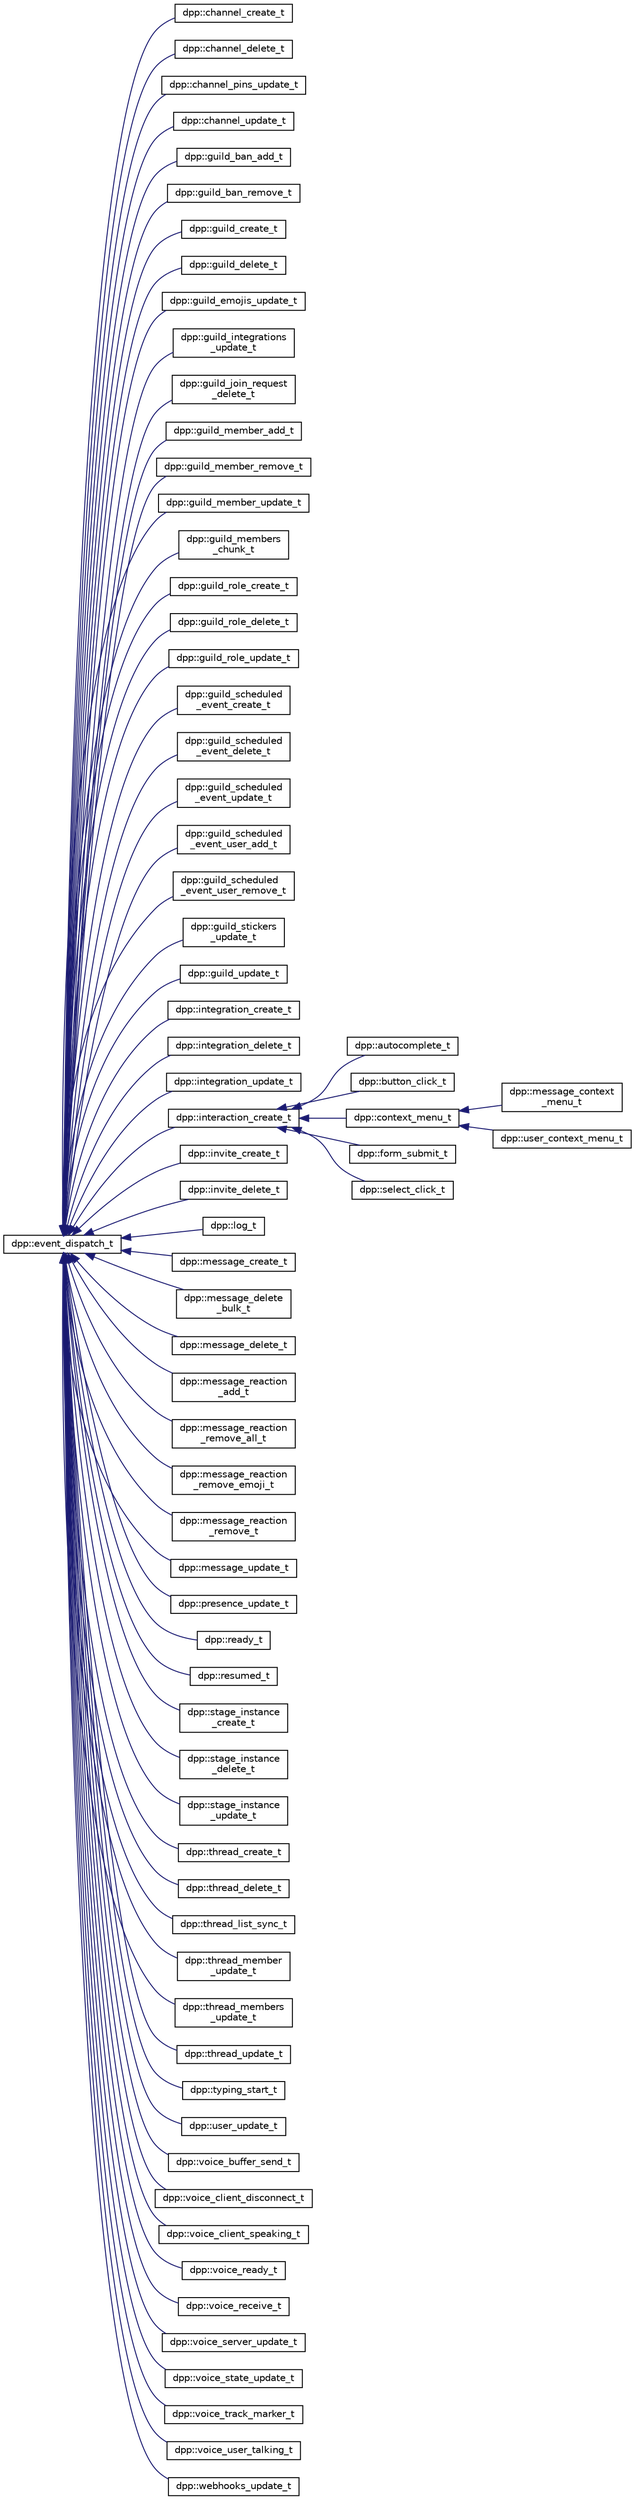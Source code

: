 digraph "Graphical Class Hierarchy"
{
 // INTERACTIVE_SVG=YES
 // LATEX_PDF_SIZE
  bgcolor="transparent";
  edge [fontname="Helvetica",fontsize="10",labelfontname="Helvetica",labelfontsize="10"];
  node [fontname="Helvetica",fontsize="10",shape=record];
  rankdir="LR";
  Node0 [label="dpp::event_dispatch_t",height=0.2,width=0.4,color="black",URL="$structdpp_1_1event__dispatch__t.html",tooltip="Base event parameter struct. Each event you receive from the library will have its parameter derived ..."];
  Node0 -> Node1 [dir="back",color="midnightblue",fontsize="10",style="solid",fontname="Helvetica"];
  Node1 [label="dpp::channel_create_t",height=0.2,width=0.4,color="black",URL="$structdpp_1_1channel__create__t.html",tooltip="Create channel."];
  Node0 -> Node2 [dir="back",color="midnightblue",fontsize="10",style="solid",fontname="Helvetica"];
  Node2 [label="dpp::channel_delete_t",height=0.2,width=0.4,color="black",URL="$structdpp_1_1channel__delete__t.html",tooltip="Delete channel."];
  Node0 -> Node3 [dir="back",color="midnightblue",fontsize="10",style="solid",fontname="Helvetica"];
  Node3 [label="dpp::channel_pins_update_t",height=0.2,width=0.4,color="black",URL="$structdpp_1_1channel__pins__update__t.html",tooltip="Channel pins update."];
  Node0 -> Node4 [dir="back",color="midnightblue",fontsize="10",style="solid",fontname="Helvetica"];
  Node4 [label="dpp::channel_update_t",height=0.2,width=0.4,color="black",URL="$structdpp_1_1channel__update__t.html",tooltip="Update channel."];
  Node0 -> Node5 [dir="back",color="midnightblue",fontsize="10",style="solid",fontname="Helvetica"];
  Node5 [label="dpp::guild_ban_add_t",height=0.2,width=0.4,color="black",URL="$structdpp_1_1guild__ban__add__t.html",tooltip="Guild ban add."];
  Node0 -> Node6 [dir="back",color="midnightblue",fontsize="10",style="solid",fontname="Helvetica"];
  Node6 [label="dpp::guild_ban_remove_t",height=0.2,width=0.4,color="black",URL="$structdpp_1_1guild__ban__remove__t.html",tooltip="Guild ban remove."];
  Node0 -> Node7 [dir="back",color="midnightblue",fontsize="10",style="solid",fontname="Helvetica"];
  Node7 [label="dpp::guild_create_t",height=0.2,width=0.4,color="black",URL="$structdpp_1_1guild__create__t.html",tooltip="Create guild."];
  Node0 -> Node8 [dir="back",color="midnightblue",fontsize="10",style="solid",fontname="Helvetica"];
  Node8 [label="dpp::guild_delete_t",height=0.2,width=0.4,color="black",URL="$structdpp_1_1guild__delete__t.html",tooltip="Delete guild."];
  Node0 -> Node9 [dir="back",color="midnightblue",fontsize="10",style="solid",fontname="Helvetica"];
  Node9 [label="dpp::guild_emojis_update_t",height=0.2,width=0.4,color="black",URL="$structdpp_1_1guild__emojis__update__t.html",tooltip="Guild emojis update."];
  Node0 -> Node10 [dir="back",color="midnightblue",fontsize="10",style="solid",fontname="Helvetica"];
  Node10 [label="dpp::guild_integrations\l_update_t",height=0.2,width=0.4,color="black",URL="$structdpp_1_1guild__integrations__update__t.html",tooltip="Guild integrations update."];
  Node0 -> Node11 [dir="back",color="midnightblue",fontsize="10",style="solid",fontname="Helvetica"];
  Node11 [label="dpp::guild_join_request\l_delete_t",height=0.2,width=0.4,color="black",URL="$structdpp_1_1guild__join__request__delete__t.html",tooltip="Guild join request delete (user declined membership screening)"];
  Node0 -> Node12 [dir="back",color="midnightblue",fontsize="10",style="solid",fontname="Helvetica"];
  Node12 [label="dpp::guild_member_add_t",height=0.2,width=0.4,color="black",URL="$structdpp_1_1guild__member__add__t.html",tooltip="Guild member add."];
  Node0 -> Node13 [dir="back",color="midnightblue",fontsize="10",style="solid",fontname="Helvetica"];
  Node13 [label="dpp::guild_member_remove_t",height=0.2,width=0.4,color="black",URL="$structdpp_1_1guild__member__remove__t.html",tooltip="Guild member remove."];
  Node0 -> Node14 [dir="back",color="midnightblue",fontsize="10",style="solid",fontname="Helvetica"];
  Node14 [label="dpp::guild_member_update_t",height=0.2,width=0.4,color="black",URL="$structdpp_1_1guild__member__update__t.html",tooltip="Guild member update."];
  Node0 -> Node15 [dir="back",color="midnightblue",fontsize="10",style="solid",fontname="Helvetica"];
  Node15 [label="dpp::guild_members\l_chunk_t",height=0.2,width=0.4,color="black",URL="$structdpp_1_1guild__members__chunk__t.html",tooltip="Guild members chunk."];
  Node0 -> Node16 [dir="back",color="midnightblue",fontsize="10",style="solid",fontname="Helvetica"];
  Node16 [label="dpp::guild_role_create_t",height=0.2,width=0.4,color="black",URL="$structdpp_1_1guild__role__create__t.html",tooltip="Guild role create."];
  Node0 -> Node17 [dir="back",color="midnightblue",fontsize="10",style="solid",fontname="Helvetica"];
  Node17 [label="dpp::guild_role_delete_t",height=0.2,width=0.4,color="black",URL="$structdpp_1_1guild__role__delete__t.html",tooltip="Guild role delete."];
  Node0 -> Node18 [dir="back",color="midnightblue",fontsize="10",style="solid",fontname="Helvetica"];
  Node18 [label="dpp::guild_role_update_t",height=0.2,width=0.4,color="black",URL="$structdpp_1_1guild__role__update__t.html",tooltip="Guild role update."];
  Node0 -> Node19 [dir="back",color="midnightblue",fontsize="10",style="solid",fontname="Helvetica"];
  Node19 [label="dpp::guild_scheduled\l_event_create_t",height=0.2,width=0.4,color="black",URL="$structdpp_1_1guild__scheduled__event__create__t.html",tooltip="Create scheduled event."];
  Node0 -> Node20 [dir="back",color="midnightblue",fontsize="10",style="solid",fontname="Helvetica"];
  Node20 [label="dpp::guild_scheduled\l_event_delete_t",height=0.2,width=0.4,color="black",URL="$structdpp_1_1guild__scheduled__event__delete__t.html",tooltip="Delete scheduled event."];
  Node0 -> Node21 [dir="back",color="midnightblue",fontsize="10",style="solid",fontname="Helvetica"];
  Node21 [label="dpp::guild_scheduled\l_event_update_t",height=0.2,width=0.4,color="black",URL="$structdpp_1_1guild__scheduled__event__update__t.html",tooltip="Create scheduled event."];
  Node0 -> Node22 [dir="back",color="midnightblue",fontsize="10",style="solid",fontname="Helvetica"];
  Node22 [label="dpp::guild_scheduled\l_event_user_add_t",height=0.2,width=0.4,color="black",URL="$structdpp_1_1guild__scheduled__event__user__add__t.html",tooltip="Add user to scheduled event."];
  Node0 -> Node23 [dir="back",color="midnightblue",fontsize="10",style="solid",fontname="Helvetica"];
  Node23 [label="dpp::guild_scheduled\l_event_user_remove_t",height=0.2,width=0.4,color="black",URL="$structdpp_1_1guild__scheduled__event__user__remove__t.html",tooltip="Delete user from scheduled event."];
  Node0 -> Node24 [dir="back",color="midnightblue",fontsize="10",style="solid",fontname="Helvetica"];
  Node24 [label="dpp::guild_stickers\l_update_t",height=0.2,width=0.4,color="black",URL="$structdpp_1_1guild__stickers__update__t.html",tooltip="Update guild stickers."];
  Node0 -> Node25 [dir="back",color="midnightblue",fontsize="10",style="solid",fontname="Helvetica"];
  Node25 [label="dpp::guild_update_t",height=0.2,width=0.4,color="black",URL="$structdpp_1_1guild__update__t.html",tooltip="Guild update."];
  Node0 -> Node26 [dir="back",color="midnightblue",fontsize="10",style="solid",fontname="Helvetica"];
  Node26 [label="dpp::integration_create_t",height=0.2,width=0.4,color="black",URL="$structdpp_1_1integration__create__t.html",tooltip="Integration create."];
  Node0 -> Node27 [dir="back",color="midnightblue",fontsize="10",style="solid",fontname="Helvetica"];
  Node27 [label="dpp::integration_delete_t",height=0.2,width=0.4,color="black",URL="$structdpp_1_1integration__delete__t.html",tooltip="Integration delete."];
  Node0 -> Node28 [dir="back",color="midnightblue",fontsize="10",style="solid",fontname="Helvetica"];
  Node28 [label="dpp::integration_update_t",height=0.2,width=0.4,color="black",URL="$structdpp_1_1integration__update__t.html",tooltip="Integration update."];
  Node0 -> Node29 [dir="back",color="midnightblue",fontsize="10",style="solid",fontname="Helvetica"];
  Node29 [label="dpp::interaction_create_t",height=0.2,width=0.4,color="black",URL="$structdpp_1_1interaction__create__t.html",tooltip="Create interaction."];
  Node29 -> Node30 [dir="back",color="midnightblue",fontsize="10",style="solid",fontname="Helvetica"];
  Node30 [label="dpp::autocomplete_t",height=0.2,width=0.4,color="black",URL="$structdpp_1_1autocomplete__t.html",tooltip="Discord requests that we fill a list of auto completion choices for a command option."];
  Node29 -> Node31 [dir="back",color="midnightblue",fontsize="10",style="solid",fontname="Helvetica"];
  Node31 [label="dpp::button_click_t",height=0.2,width=0.4,color="black",URL="$structdpp_1_1button__click__t.html",tooltip="Click on button."];
  Node29 -> Node32 [dir="back",color="midnightblue",fontsize="10",style="solid",fontname="Helvetica"];
  Node32 [label="dpp::context_menu_t",height=0.2,width=0.4,color="black",URL="$structdpp_1_1context__menu__t.html",tooltip="Base class for context menu interactions, e.g. right click on user or message."];
  Node32 -> Node33 [dir="back",color="midnightblue",fontsize="10",style="solid",fontname="Helvetica"];
  Node33 [label="dpp::message_context\l_menu_t",height=0.2,width=0.4,color="black",URL="$structdpp_1_1message__context__menu__t.html",tooltip="Event parameter for context menu interactions for messages."];
  Node32 -> Node34 [dir="back",color="midnightblue",fontsize="10",style="solid",fontname="Helvetica"];
  Node34 [label="dpp::user_context_menu_t",height=0.2,width=0.4,color="black",URL="$structdpp_1_1user__context__menu__t.html",tooltip="Event parameter for context menu interactions for users."];
  Node29 -> Node35 [dir="back",color="midnightblue",fontsize="10",style="solid",fontname="Helvetica"];
  Node35 [label="dpp::form_submit_t",height=0.2,width=0.4,color="black",URL="$structdpp_1_1form__submit__t.html",tooltip=" "];
  Node29 -> Node36 [dir="back",color="midnightblue",fontsize="10",style="solid",fontname="Helvetica"];
  Node36 [label="dpp::select_click_t",height=0.2,width=0.4,color="black",URL="$structdpp_1_1select__click__t.html",tooltip="Click on select."];
  Node0 -> Node37 [dir="back",color="midnightblue",fontsize="10",style="solid",fontname="Helvetica"];
  Node37 [label="dpp::invite_create_t",height=0.2,width=0.4,color="black",URL="$structdpp_1_1invite__create__t.html",tooltip="Invite create."];
  Node0 -> Node38 [dir="back",color="midnightblue",fontsize="10",style="solid",fontname="Helvetica"];
  Node38 [label="dpp::invite_delete_t",height=0.2,width=0.4,color="black",URL="$structdpp_1_1invite__delete__t.html",tooltip="Invite delete."];
  Node0 -> Node39 [dir="back",color="midnightblue",fontsize="10",style="solid",fontname="Helvetica"];
  Node39 [label="dpp::log_t",height=0.2,width=0.4,color="black",URL="$structdpp_1_1log__t.html",tooltip="Log messages."];
  Node0 -> Node40 [dir="back",color="midnightblue",fontsize="10",style="solid",fontname="Helvetica"];
  Node40 [label="dpp::message_create_t",height=0.2,width=0.4,color="black",URL="$structdpp_1_1message__create__t.html",tooltip="Create message."];
  Node0 -> Node41 [dir="back",color="midnightblue",fontsize="10",style="solid",fontname="Helvetica"];
  Node41 [label="dpp::message_delete\l_bulk_t",height=0.2,width=0.4,color="black",URL="$structdpp_1_1message__delete__bulk__t.html",tooltip="Message delete bulk."];
  Node0 -> Node42 [dir="back",color="midnightblue",fontsize="10",style="solid",fontname="Helvetica"];
  Node42 [label="dpp::message_delete_t",height=0.2,width=0.4,color="black",URL="$structdpp_1_1message__delete__t.html",tooltip="Message Deleted."];
  Node0 -> Node43 [dir="back",color="midnightblue",fontsize="10",style="solid",fontname="Helvetica"];
  Node43 [label="dpp::message_reaction\l_add_t",height=0.2,width=0.4,color="black",URL="$structdpp_1_1message__reaction__add__t.html",tooltip="Message reaction add."];
  Node0 -> Node44 [dir="back",color="midnightblue",fontsize="10",style="solid",fontname="Helvetica"];
  Node44 [label="dpp::message_reaction\l_remove_all_t",height=0.2,width=0.4,color="black",URL="$structdpp_1_1message__reaction__remove__all__t.html",tooltip="Message remove all reactions."];
  Node0 -> Node45 [dir="back",color="midnightblue",fontsize="10",style="solid",fontname="Helvetica"];
  Node45 [label="dpp::message_reaction\l_remove_emoji_t",height=0.2,width=0.4,color="black",URL="$structdpp_1_1message__reaction__remove__emoji__t.html",tooltip="Message remove emoji."];
  Node0 -> Node46 [dir="back",color="midnightblue",fontsize="10",style="solid",fontname="Helvetica"];
  Node46 [label="dpp::message_reaction\l_remove_t",height=0.2,width=0.4,color="black",URL="$structdpp_1_1message__reaction__remove__t.html",tooltip="Message reaction remove."];
  Node0 -> Node47 [dir="back",color="midnightblue",fontsize="10",style="solid",fontname="Helvetica"];
  Node47 [label="dpp::message_update_t",height=0.2,width=0.4,color="black",URL="$structdpp_1_1message__update__t.html",tooltip="Message update."];
  Node0 -> Node48 [dir="back",color="midnightblue",fontsize="10",style="solid",fontname="Helvetica"];
  Node48 [label="dpp::presence_update_t",height=0.2,width=0.4,color="black",URL="$structdpp_1_1presence__update__t.html",tooltip="Presence update."];
  Node0 -> Node49 [dir="back",color="midnightblue",fontsize="10",style="solid",fontname="Helvetica"];
  Node49 [label="dpp::ready_t",height=0.2,width=0.4,color="black",URL="$structdpp_1_1ready__t.html",tooltip="Session ready."];
  Node0 -> Node50 [dir="back",color="midnightblue",fontsize="10",style="solid",fontname="Helvetica"];
  Node50 [label="dpp::resumed_t",height=0.2,width=0.4,color="black",URL="$structdpp_1_1resumed__t.html",tooltip="Session resumed."];
  Node0 -> Node51 [dir="back",color="midnightblue",fontsize="10",style="solid",fontname="Helvetica"];
  Node51 [label="dpp::stage_instance\l_create_t",height=0.2,width=0.4,color="black",URL="$structdpp_1_1stage__instance__create__t.html",tooltip="Create stage instance."];
  Node0 -> Node52 [dir="back",color="midnightblue",fontsize="10",style="solid",fontname="Helvetica"];
  Node52 [label="dpp::stage_instance\l_delete_t",height=0.2,width=0.4,color="black",URL="$structdpp_1_1stage__instance__delete__t.html",tooltip="Delete stage instance."];
  Node0 -> Node53 [dir="back",color="midnightblue",fontsize="10",style="solid",fontname="Helvetica"];
  Node53 [label="dpp::stage_instance\l_update_t",height=0.2,width=0.4,color="black",URL="$structdpp_1_1stage__instance__update__t.html",tooltip="Update stage instance."];
  Node0 -> Node54 [dir="back",color="midnightblue",fontsize="10",style="solid",fontname="Helvetica"];
  Node54 [label="dpp::thread_create_t",height=0.2,width=0.4,color="black",URL="$structdpp_1_1thread__create__t.html",tooltip="Thread Create."];
  Node0 -> Node55 [dir="back",color="midnightblue",fontsize="10",style="solid",fontname="Helvetica"];
  Node55 [label="dpp::thread_delete_t",height=0.2,width=0.4,color="black",URL="$structdpp_1_1thread__delete__t.html",tooltip="Thread Delete."];
  Node0 -> Node56 [dir="back",color="midnightblue",fontsize="10",style="solid",fontname="Helvetica"];
  Node56 [label="dpp::thread_list_sync_t",height=0.2,width=0.4,color="black",URL="$structdpp_1_1thread__list__sync__t.html",tooltip="Thread List Sync."];
  Node0 -> Node57 [dir="back",color="midnightblue",fontsize="10",style="solid",fontname="Helvetica"];
  Node57 [label="dpp::thread_member\l_update_t",height=0.2,width=0.4,color="black",URL="$structdpp_1_1thread__member__update__t.html",tooltip="Thread Member Update."];
  Node0 -> Node58 [dir="back",color="midnightblue",fontsize="10",style="solid",fontname="Helvetica"];
  Node58 [label="dpp::thread_members\l_update_t",height=0.2,width=0.4,color="black",URL="$structdpp_1_1thread__members__update__t.html",tooltip="Thread Members Update."];
  Node0 -> Node59 [dir="back",color="midnightblue",fontsize="10",style="solid",fontname="Helvetica"];
  Node59 [label="dpp::thread_update_t",height=0.2,width=0.4,color="black",URL="$structdpp_1_1thread__update__t.html",tooltip="Thread Update."];
  Node0 -> Node60 [dir="back",color="midnightblue",fontsize="10",style="solid",fontname="Helvetica"];
  Node60 [label="dpp::typing_start_t",height=0.2,width=0.4,color="black",URL="$structdpp_1_1typing__start__t.html",tooltip="Typing start."];
  Node0 -> Node61 [dir="back",color="midnightblue",fontsize="10",style="solid",fontname="Helvetica"];
  Node61 [label="dpp::user_update_t",height=0.2,width=0.4,color="black",URL="$structdpp_1_1user__update__t.html",tooltip="User update."];
  Node0 -> Node62 [dir="back",color="midnightblue",fontsize="10",style="solid",fontname="Helvetica"];
  Node62 [label="dpp::voice_buffer_send_t",height=0.2,width=0.4,color="black",URL="$structdpp_1_1voice__buffer__send__t.html",tooltip="voice buffer send"];
  Node0 -> Node63 [dir="back",color="midnightblue",fontsize="10",style="solid",fontname="Helvetica"];
  Node63 [label="dpp::voice_client_disconnect_t",height=0.2,width=0.4,color="black",URL="$structdpp_1_1voice__client__disconnect__t.html",tooltip="voice client disconnect event"];
  Node0 -> Node64 [dir="back",color="midnightblue",fontsize="10",style="solid",fontname="Helvetica"];
  Node64 [label="dpp::voice_client_speaking_t",height=0.2,width=0.4,color="black",URL="$structdpp_1_1voice__client__speaking__t.html",tooltip="voice client speaking event"];
  Node0 -> Node65 [dir="back",color="midnightblue",fontsize="10",style="solid",fontname="Helvetica"];
  Node65 [label="dpp::voice_ready_t",height=0.2,width=0.4,color="black",URL="$structdpp_1_1voice__ready__t.html",tooltip="voice user talking"];
  Node0 -> Node66 [dir="back",color="midnightblue",fontsize="10",style="solid",fontname="Helvetica"];
  Node66 [label="dpp::voice_receive_t",height=0.2,width=0.4,color="black",URL="$structdpp_1_1voice__receive__t.html",tooltip="voice receive packet"];
  Node0 -> Node67 [dir="back",color="midnightblue",fontsize="10",style="solid",fontname="Helvetica"];
  Node67 [label="dpp::voice_server_update_t",height=0.2,width=0.4,color="black",URL="$structdpp_1_1voice__server__update__t.html",tooltip="Voice server update."];
  Node0 -> Node68 [dir="back",color="midnightblue",fontsize="10",style="solid",fontname="Helvetica"];
  Node68 [label="dpp::voice_state_update_t",height=0.2,width=0.4,color="black",URL="$structdpp_1_1voice__state__update__t.html",tooltip="Voice state update."];
  Node0 -> Node69 [dir="back",color="midnightblue",fontsize="10",style="solid",fontname="Helvetica"];
  Node69 [label="dpp::voice_track_marker_t",height=0.2,width=0.4,color="black",URL="$structdpp_1_1voice__track__marker__t.html",tooltip="Voice state update."];
  Node0 -> Node70 [dir="back",color="midnightblue",fontsize="10",style="solid",fontname="Helvetica"];
  Node70 [label="dpp::voice_user_talking_t",height=0.2,width=0.4,color="black",URL="$structdpp_1_1voice__user__talking__t.html",tooltip="voice user talking"];
  Node0 -> Node71 [dir="back",color="midnightblue",fontsize="10",style="solid",fontname="Helvetica"];
  Node71 [label="dpp::webhooks_update_t",height=0.2,width=0.4,color="black",URL="$structdpp_1_1webhooks__update__t.html",tooltip="Webhooks update."];
}
